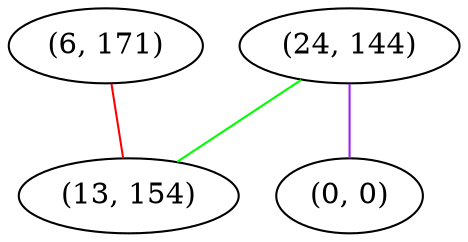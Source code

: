 graph "" {
"(6, 171)";
"(24, 144)";
"(13, 154)";
"(0, 0)";
"(6, 171)" -- "(13, 154)"  [color=red, key=0, weight=1];
"(24, 144)" -- "(0, 0)"  [color=purple, key=0, weight=4];
"(24, 144)" -- "(13, 154)"  [color=green, key=0, weight=2];
}
